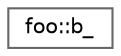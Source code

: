 digraph "Graphical Class Hierarchy"
{
 // LATEX_PDF_SIZE
  bgcolor="transparent";
  edge [fontname=Helvetica,fontsize=10,labelfontname=Helvetica,labelfontsize=10];
  node [fontname=Helvetica,fontsize=10,shape=box,height=0.2,width=0.4];
  rankdir="LR";
  Node0 [id="Node000000",label="foo::b_",height=0.2,width=0.4,color="grey40", fillcolor="white", style="filled",URL="$d2/d9d/structfoo_1_1b__.html",tooltip=" "];
}
